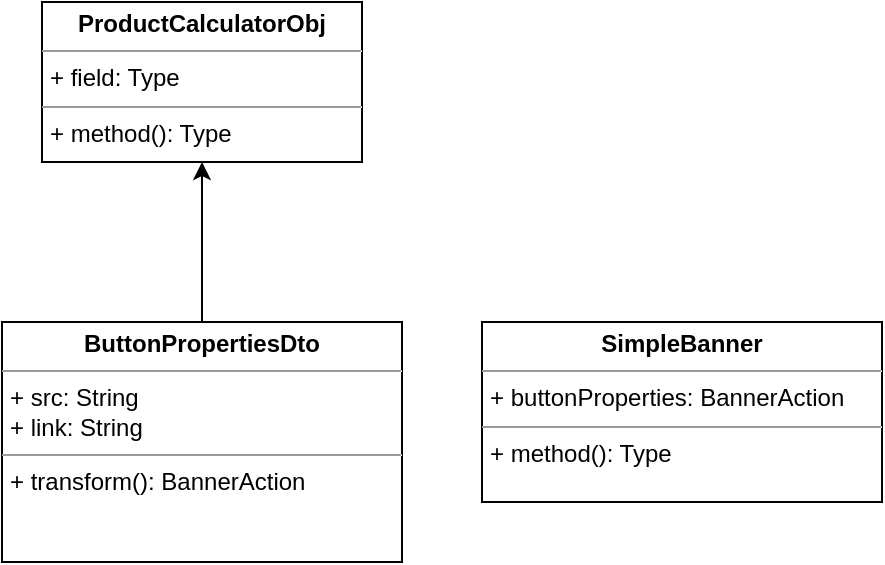 <mxfile version="20.8.18" type="github">
  <diagram name="Страница 1" id="kZxn3HPzWaVVFRIptXza">
    <mxGraphModel dx="954" dy="642" grid="1" gridSize="10" guides="1" tooltips="1" connect="1" arrows="1" fold="1" page="1" pageScale="1" pageWidth="827" pageHeight="1169" math="0" shadow="0">
      <root>
        <mxCell id="0" />
        <mxCell id="1" parent="0" />
        <mxCell id="ZcqPVbAW4MkePTdCFVQT-7" style="edgeStyle=orthogonalEdgeStyle;rounded=0;orthogonalLoop=1;jettySize=auto;html=1;entryX=0.5;entryY=1;entryDx=0;entryDy=0;" edge="1" parent="1" source="ZcqPVbAW4MkePTdCFVQT-5" target="ZcqPVbAW4MkePTdCFVQT-6">
          <mxGeometry relative="1" as="geometry" />
        </mxCell>
        <mxCell id="ZcqPVbAW4MkePTdCFVQT-5" value="&lt;p style=&quot;margin:0px;margin-top:4px;text-align:center;&quot;&gt;&lt;b&gt;ButtonPropertiesDto&lt;/b&gt;&lt;/p&gt;&lt;hr size=&quot;1&quot;&gt;&lt;p style=&quot;margin:0px;margin-left:4px;&quot;&gt;+ src: String&lt;/p&gt;&lt;p style=&quot;margin:0px;margin-left:4px;&quot;&gt;+ link: String&lt;br&gt;&lt;/p&gt;&lt;hr size=&quot;1&quot;&gt;&lt;p style=&quot;margin:0px;margin-left:4px;&quot;&gt;+ transform(): BannerAction&lt;br&gt;&lt;/p&gt;" style="verticalAlign=top;align=left;overflow=fill;fontSize=12;fontFamily=Helvetica;html=1;" vertex="1" parent="1">
          <mxGeometry x="80" y="240" width="200" height="120" as="geometry" />
        </mxCell>
        <mxCell id="ZcqPVbAW4MkePTdCFVQT-6" value="&lt;p style=&quot;margin:0px;margin-top:4px;text-align:center;&quot;&gt;&lt;b&gt;ProductCalculatorObj&lt;/b&gt;&lt;/p&gt;&lt;hr size=&quot;1&quot;&gt;&lt;p style=&quot;margin:0px;margin-left:4px;&quot;&gt;+ field: Type&lt;/p&gt;&lt;hr size=&quot;1&quot;&gt;&lt;p style=&quot;margin:0px;margin-left:4px;&quot;&gt;+ method(): Type&lt;/p&gt;" style="verticalAlign=top;align=left;overflow=fill;fontSize=12;fontFamily=Helvetica;html=1;" vertex="1" parent="1">
          <mxGeometry x="100" y="80" width="160" height="80" as="geometry" />
        </mxCell>
        <mxCell id="ZcqPVbAW4MkePTdCFVQT-8" value="&lt;p style=&quot;margin:0px;margin-top:4px;text-align:center;&quot;&gt;&lt;b&gt;SimpleBanner&lt;/b&gt;&lt;/p&gt;&lt;hr size=&quot;1&quot;&gt;&lt;p style=&quot;margin:0px;margin-left:4px;&quot;&gt;+ buttonProperties: BannerAction&lt;br&gt;&lt;/p&gt;&lt;hr size=&quot;1&quot;&gt;&lt;p style=&quot;margin:0px;margin-left:4px;&quot;&gt;+ method(): Type&lt;/p&gt;" style="verticalAlign=top;align=left;overflow=fill;fontSize=12;fontFamily=Helvetica;html=1;" vertex="1" parent="1">
          <mxGeometry x="320" y="240" width="200" height="90" as="geometry" />
        </mxCell>
      </root>
    </mxGraphModel>
  </diagram>
</mxfile>
